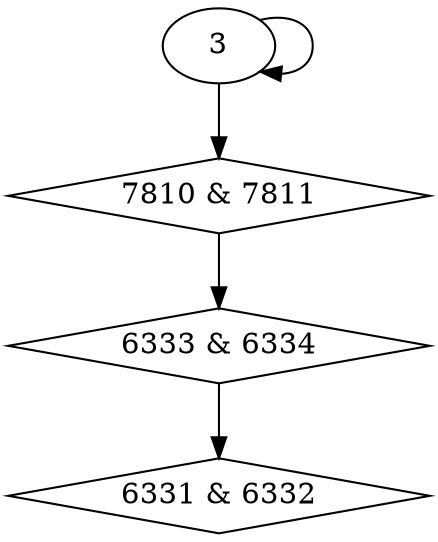 digraph {
0 [label = "6331 & 6332", shape = diamond];
1 [label = "6333 & 6334", shape = diamond];
2 [label = "7810 & 7811", shape = diamond];
1 -> 0;
2 -> 1;
3 -> 2;
3 -> 3;
}
